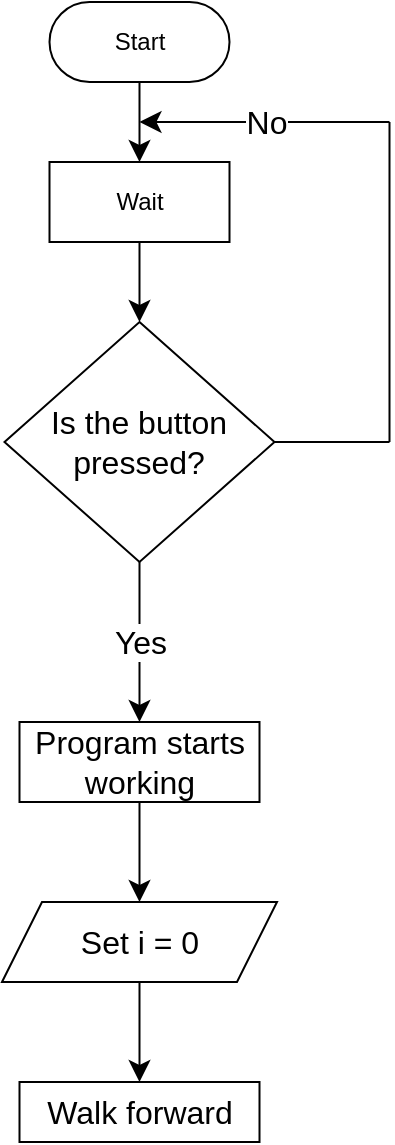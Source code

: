 <mxfile version="21.6.8" type="github">
  <diagram name="หน้า-1" id="4wCbAk8ZCSguRrX8qUt5">
    <mxGraphModel dx="4049" dy="11634" grid="1" gridSize="10" guides="1" tooltips="1" connect="1" arrows="1" fold="1" page="0" pageScale="1" pageWidth="827" pageHeight="1169" math="0" shadow="0">
      <root>
        <mxCell id="0" />
        <mxCell id="1" parent="0" />
        <mxCell id="fo_EU_42IXRzwxVgpPz2-1" value="Set i = 0" style="shape=parallelogram;perimeter=parallelogramPerimeter;whiteSpace=wrap;html=1;fixedSize=1;fontSize=16;" vertex="1" parent="1">
          <mxGeometry x="-3060" y="-10130" width="137.5" height="40" as="geometry" />
        </mxCell>
        <mxCell id="fo_EU_42IXRzwxVgpPz2-2" value="Start" style="rounded=1;whiteSpace=wrap;html=1;arcSize=50;" vertex="1" parent="1">
          <mxGeometry x="-3036.25" y="-10580" width="90" height="40" as="geometry" />
        </mxCell>
        <mxCell id="fo_EU_42IXRzwxVgpPz2-3" value="Wait" style="rounded=0;whiteSpace=wrap;html=1;" vertex="1" parent="1">
          <mxGeometry x="-3036.25" y="-10500" width="90" height="40" as="geometry" />
        </mxCell>
        <mxCell id="fo_EU_42IXRzwxVgpPz2-4" value="" style="endArrow=classic;html=1;rounded=0;fontSize=12;startSize=8;endSize=8;curved=1;entryX=0.5;entryY=0;entryDx=0;entryDy=0;exitX=0.5;exitY=1;exitDx=0;exitDy=0;" edge="1" parent="1" source="fo_EU_42IXRzwxVgpPz2-2" target="fo_EU_42IXRzwxVgpPz2-3">
          <mxGeometry width="50" height="50" relative="1" as="geometry">
            <mxPoint x="-3051.25" y="-10520" as="sourcePoint" />
            <mxPoint x="-3036.25" y="-10510" as="targetPoint" />
          </mxGeometry>
        </mxCell>
        <mxCell id="fo_EU_42IXRzwxVgpPz2-5" value="Is the button pressed?" style="rhombus;whiteSpace=wrap;html=1;fontSize=16;" vertex="1" parent="1">
          <mxGeometry x="-3058.75" y="-10420" width="135" height="120" as="geometry" />
        </mxCell>
        <mxCell id="fo_EU_42IXRzwxVgpPz2-6" value="" style="endArrow=classic;html=1;rounded=0;fontSize=12;startSize=8;endSize=8;curved=1;exitX=0.5;exitY=1;exitDx=0;exitDy=0;entryX=0.5;entryY=0;entryDx=0;entryDy=0;" edge="1" parent="1" source="fo_EU_42IXRzwxVgpPz2-3" target="fo_EU_42IXRzwxVgpPz2-5">
          <mxGeometry width="50" height="50" relative="1" as="geometry">
            <mxPoint x="-2926.25" y="-10410" as="sourcePoint" />
            <mxPoint x="-2876.25" y="-10460" as="targetPoint" />
          </mxGeometry>
        </mxCell>
        <mxCell id="fo_EU_42IXRzwxVgpPz2-7" value="Program starts working" style="rounded=0;whiteSpace=wrap;html=1;fontSize=16;" vertex="1" parent="1">
          <mxGeometry x="-3051.25" y="-10220" width="120" height="40" as="geometry" />
        </mxCell>
        <mxCell id="fo_EU_42IXRzwxVgpPz2-8" value="" style="endArrow=classic;html=1;rounded=0;fontSize=12;startSize=8;endSize=8;curved=1;exitX=0.5;exitY=1;exitDx=0;exitDy=0;entryX=0.5;entryY=0;entryDx=0;entryDy=0;" edge="1" parent="1" source="fo_EU_42IXRzwxVgpPz2-5" target="fo_EU_42IXRzwxVgpPz2-7">
          <mxGeometry relative="1" as="geometry">
            <mxPoint x="-2926.25" y="-10390" as="sourcePoint" />
            <mxPoint x="-2826.25" y="-10390" as="targetPoint" />
          </mxGeometry>
        </mxCell>
        <mxCell id="fo_EU_42IXRzwxVgpPz2-9" value="Yes" style="edgeLabel;resizable=0;html=1;align=center;verticalAlign=middle;fontSize=16;" connectable="0" vertex="1" parent="fo_EU_42IXRzwxVgpPz2-8">
          <mxGeometry relative="1" as="geometry" />
        </mxCell>
        <mxCell id="fo_EU_42IXRzwxVgpPz2-10" value="" style="endArrow=classic;html=1;rounded=0;fontSize=12;startSize=8;endSize=8;curved=1;entryX=0.5;entryY=0;entryDx=0;entryDy=0;" edge="1" parent="1">
          <mxGeometry relative="1" as="geometry">
            <mxPoint x="-2866.25" y="-10520" as="sourcePoint" />
            <mxPoint x="-2991.25" y="-10520" as="targetPoint" />
          </mxGeometry>
        </mxCell>
        <mxCell id="fo_EU_42IXRzwxVgpPz2-11" value="No" style="edgeLabel;resizable=0;html=1;align=center;verticalAlign=middle;fontSize=16;" connectable="0" vertex="1" parent="fo_EU_42IXRzwxVgpPz2-10">
          <mxGeometry relative="1" as="geometry" />
        </mxCell>
        <mxCell id="fo_EU_42IXRzwxVgpPz2-12" value="" style="endArrow=none;html=1;rounded=0;fontSize=12;startSize=8;endSize=8;curved=1;" edge="1" parent="1">
          <mxGeometry width="50" height="50" relative="1" as="geometry">
            <mxPoint x="-2866.25" y="-10520" as="sourcePoint" />
            <mxPoint x="-2866.25" y="-10360" as="targetPoint" />
          </mxGeometry>
        </mxCell>
        <mxCell id="fo_EU_42IXRzwxVgpPz2-13" value="" style="endArrow=none;html=1;rounded=0;fontSize=12;startSize=8;endSize=8;curved=1;exitX=1;exitY=0.5;exitDx=0;exitDy=0;" edge="1" parent="1" source="fo_EU_42IXRzwxVgpPz2-5">
          <mxGeometry width="50" height="50" relative="1" as="geometry">
            <mxPoint x="-2931.25" y="-10280" as="sourcePoint" />
            <mxPoint x="-2866.25" y="-10360" as="targetPoint" />
          </mxGeometry>
        </mxCell>
        <mxCell id="fo_EU_42IXRzwxVgpPz2-14" value="" style="endArrow=classic;html=1;rounded=0;fontSize=12;startSize=8;endSize=8;curved=1;exitX=0.5;exitY=1;exitDx=0;exitDy=0;entryX=0.5;entryY=0;entryDx=0;entryDy=0;" edge="1" parent="1" source="fo_EU_42IXRzwxVgpPz2-7" target="fo_EU_42IXRzwxVgpPz2-1">
          <mxGeometry width="50" height="50" relative="1" as="geometry">
            <mxPoint x="-3006.25" y="-10160" as="sourcePoint" />
            <mxPoint x="-2966.25" y="-10140" as="targetPoint" />
          </mxGeometry>
        </mxCell>
        <mxCell id="fo_EU_42IXRzwxVgpPz2-15" value="Walk forward" style="rounded=0;whiteSpace=wrap;html=1;fontSize=16;" vertex="1" parent="1">
          <mxGeometry x="-3051.25" y="-10040" width="120" height="30" as="geometry" />
        </mxCell>
        <mxCell id="fo_EU_42IXRzwxVgpPz2-16" value="" style="endArrow=classic;html=1;rounded=0;fontSize=12;startSize=8;endSize=8;curved=1;exitX=0.5;exitY=1;exitDx=0;exitDy=0;entryX=0.5;entryY=0;entryDx=0;entryDy=0;" edge="1" parent="1" source="fo_EU_42IXRzwxVgpPz2-1" target="fo_EU_42IXRzwxVgpPz2-15">
          <mxGeometry width="50" height="50" relative="1" as="geometry">
            <mxPoint x="-2996.25" y="-9990" as="sourcePoint" />
            <mxPoint x="-2946.25" y="-10040" as="targetPoint" />
          </mxGeometry>
        </mxCell>
      </root>
    </mxGraphModel>
  </diagram>
</mxfile>
